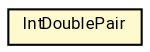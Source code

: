 #!/usr/local/bin/dot
#
# Class diagram 
# Generated by UMLGraph version R5_7_2-60-g0e99a6 (http://www.spinellis.gr/umlgraph/)
#

digraph G {
	graph [fontnames="svg"]
	edge [fontname="Roboto",fontsize=7,labelfontname="Roboto",labelfontsize=7,color="black"];
	node [fontname="Roboto",fontcolor="black",fontsize=8,shape=plaintext,margin=0,width=0,height=0];
	nodesep=0.15;
	ranksep=0.25;
	rankdir=LR;
	// de.lmu.ifi.dbs.elki.utilities.pairs.IntDoublePair
	c5299248 [label=<<table title="de.lmu.ifi.dbs.elki.utilities.pairs.IntDoublePair" border="0" cellborder="1" cellspacing="0" cellpadding="2" bgcolor="lemonChiffon" href="IntDoublePair.html" target="_parent">
		<tr><td><table border="0" cellspacing="0" cellpadding="1">
		<tr><td align="center" balign="center"> <font face="Roboto">IntDoublePair</font> </td></tr>
		</table></td></tr>
		</table>>, URL="IntDoublePair.html"];
}

